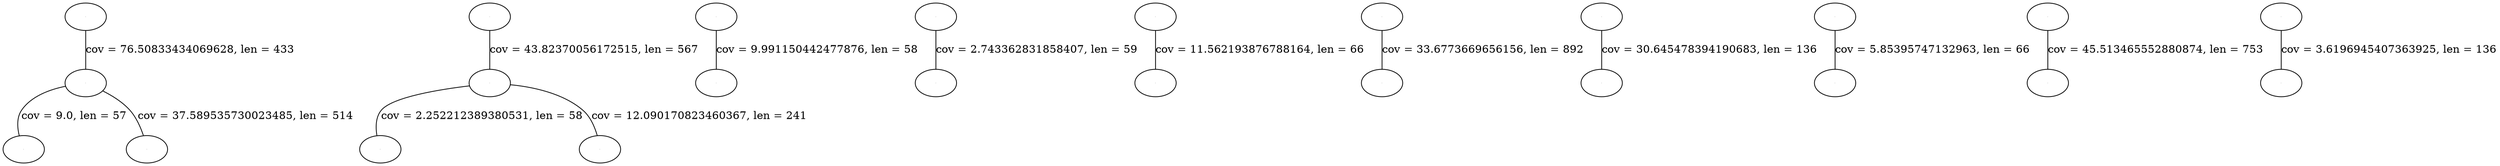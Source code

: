 strict graph "" {
	node [fontsize=0,
		label=0
	];
	GAACGTTTTCTGCGTGTTGCCGATATTCTGGAAAGCAATGCCAGGCAGGGGCAGG -- ACGTTTTCTGCGTGTTGCCGATATTCTGGAAAGCAATGCCAGGCAGGGGCAGGGG	 [label="cov = 9.0, len = 57"];
	GAACGTTTTCTGCGTGTTGCCGATATTCTGGAAAGCAATGCCAGGCAGGGGCAGG -- GCTGAGTCCACCCGCCGTATTGCGGCAAGCCGCATTCCGGCTGATCACATGGTGC	 [label="cov = 37.589535730023485, len = 514"];
	CGCATGGTTGTTACCTCGTTACCTTTGGTCGAAAAAAAAAGCCCGCACTGTCAGG -- ATGGTTGTTACCTCGTTACCTTTGGTCGAAAAAAAAAGCCCGCACTGTCAGGGGC	 [label="cov = 2.252212389380531, len = 58"];
	CGCATGGTTGTTACCTCGTTACCTTTGGTCGAAAAAAAAAGCCCGCACTGTCAGG -- TGCGCTATGCCTATATTGGTTAAAGTATTTAGTGACCTAAGTCAATAAAATTTTA	 [label="cov = 12.090170823460367, len = 241"];
	GGGGGACGGGGACGGACCGTAACGAAAGGTCTTATAGCCGTTGTGCGTCTTTTGC -- GGACGGGGACGGACCGTAACGAAAGGTCTTATAGCCGTTGTGCGTCTTTTGCAAG	 [label="cov = 9.991150442477876, len = 58"];
	GCGGGGACTGTCACGCCCGAAAAAAAAAGCTGGTTTCCATTGCTCCATTGTTGGT -- GGACTGTCACGCCCGAAAAAAAAAGCTGGTTTCCATTGCTCCATTGTTGGTACGC	 [label="cov = 2.743362831858407, len = 59"];
	CCGGCGGTGAAACCTGCCATCAGCACCATGTGATCAGCCGGAATGCGGCTTGCCG -- ACCTGCCATCAGCACCATGTGATCAGCCGGAATGCGGCTTGCCGCAATACGGCGG	 [label="cov = 11.562193876788164, len = 66"];
	AGCTTTTCATTCTGACTGCAACGGGCAATATGTCTCTGTGTGGATTAAAAAAAGA -- GAACGTTTTCTGCGTGTTGCCGATATTCTGGAAAGCAATGCCAGGCAGGGGCAGG	 [label="cov = 76.50833434069628, len = 433"];
	GGCGGGTGGACTCAGCAATATCGACGGTAGATTCGAGGTAATGCCCCACTGCCAG -- CGCATGGTTGTTACCTCGTTACCTTTGGTCGAAAAAAAAAGCCCGCACTGTCAGG	 [label="cov = 43.82370056172515, len = 567"];
	TCGTGGTACACTAGTCGGCCTTACGCCGAACGGCGTTATGCCGCCCACCTGAGTC -- GAGAAAAAAATTAGGTGTGTCTCTGTATAACGGGCAACGTCAGTCTTACTTTTCG	 [label="cov = 33.6773669656156, len = 892"];
	AATCGGCGCGTAAACAGGCAGCCAGCACCGCAGCAGAGTAGTCGGAACCGTTGCG -- CATTACCGGCGGTGAAACCTGCCATCAGCACCATGTGATCAGCCGGAATGCGGCT	 [label="cov = 30.645478394190683, len = 136"];
	GGGCGGCATAACGCCGTTCGGCGTAAGGCCGACTAGTGTACCACGACTACCGTCC -- CGCCGTTCGGCGTAAGGCCGACTAGTGTACCACGACTACCGTCCAAAGTGGCGGC	 [label="cov = 5.85395747132963, len = 66"];
	AATTTTAAAATAACTGAATCCAGTGATTTATGAAATTGGTTATATCCGTATCGCG -- CGACCGTCACCCCGTAATGGAGCTTAGATGGCAGCTATAACGACTCAGGTGGGCG	 [label="cov = 45.513465552880874, len = 753"];
	TTCGGCGTAAGGCCGACTAGTGTACCACGACTACCGTCCAAAGTGGCGGCCATTA -- TGCGTTGCCAAGGCTGATGAGACGACGCCACGACCGACGGACAAATGCGCGGCTA	 [label="cov = 3.6196945407363925, len = 136"];
}
